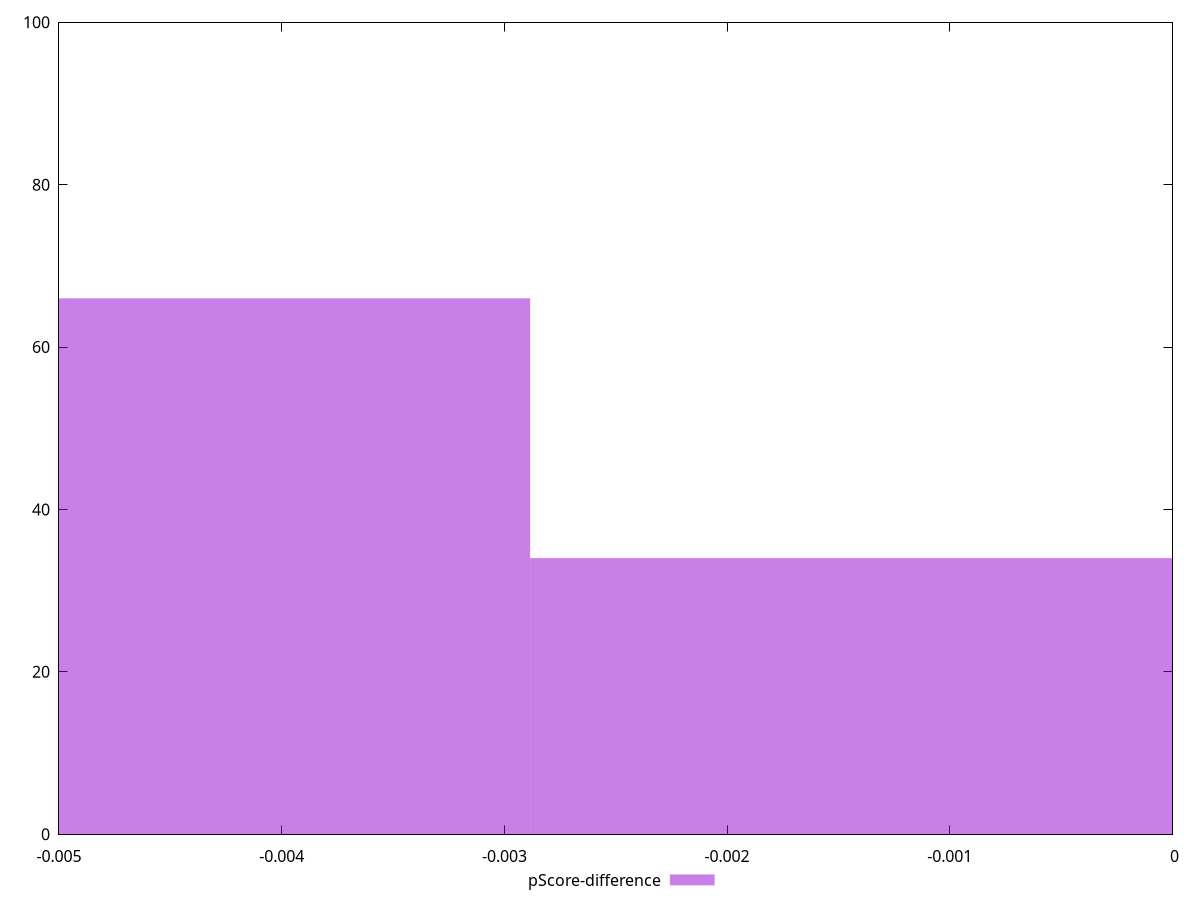 reset

$pScoreDifference <<EOF
0 34
-0.0057688288732666735 66
EOF

set key outside below
set boxwidth 0.0057688288732666735
set xrange [-0.0050000000000000044:0]
set yrange [0:100]
set trange [0:100]
set style fill transparent solid 0.5 noborder
set terminal svg size 640, 490 enhanced background rgb 'white'
set output "report_00026_2021-02-22T21:38:55.199Z/uses-http2/samples/pages+cached+noadtech/pScore-difference/histogram.svg"

plot $pScoreDifference title "pScore-difference" with boxes

reset
